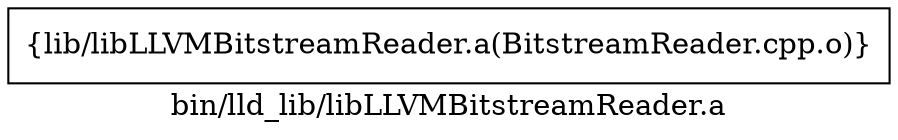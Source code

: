 digraph "bin/lld_lib/libLLVMBitstreamReader.a" {
	label="bin/lld_lib/libLLVMBitstreamReader.a";
	rankdir=LR;

	Node0x55fd7b811ee8 [shape=record,shape=box,group=0,label="{lib/libLLVMBitstreamReader.a(BitstreamReader.cpp.o)}"];
}
